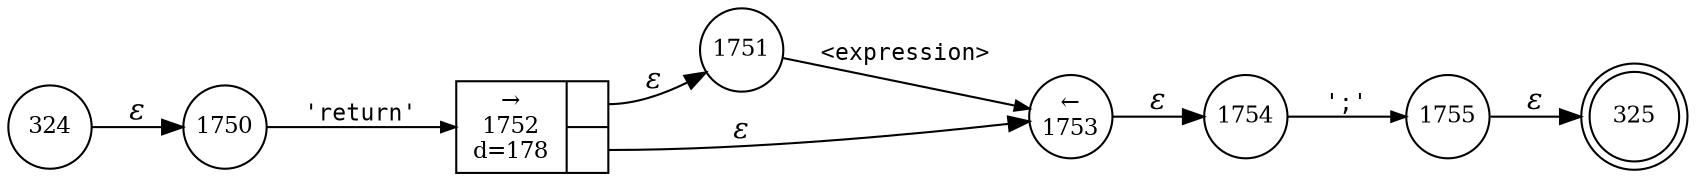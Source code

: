 digraph ATN {
rankdir=LR;
s325[fontsize=11, label="325", shape=doublecircle, fixedsize=true, width=.6];
s324[fontsize=11,label="324", shape=circle, fixedsize=true, width=.55, peripheries=1];
s1750[fontsize=11,label="1750", shape=circle, fixedsize=true, width=.55, peripheries=1];
s1751[fontsize=11,label="1751", shape=circle, fixedsize=true, width=.55, peripheries=1];
s1752[fontsize=11,label="{&rarr;\n1752\nd=178|{<p0>|<p1>}}", shape=record, fixedsize=false, peripheries=1];
s1753[fontsize=11,label="&larr;\n1753", shape=circle, fixedsize=true, width=.55, peripheries=1];
s1754[fontsize=11,label="1754", shape=circle, fixedsize=true, width=.55, peripheries=1];
s1755[fontsize=11,label="1755", shape=circle, fixedsize=true, width=.55, peripheries=1];
s324 -> s1750 [fontname="Times-Italic", label="&epsilon;"];
s1750 -> s1752 [fontsize=11, fontname="Courier", arrowsize=.7, label = "'return'", arrowhead = normal];
s1752:p0 -> s1751 [fontname="Times-Italic", label="&epsilon;"];
s1752:p1 -> s1753 [fontname="Times-Italic", label="&epsilon;"];
s1751 -> s1753 [fontsize=11, fontname="Courier", arrowsize=.7, label = "<expression>", arrowhead = normal];
s1753 -> s1754 [fontname="Times-Italic", label="&epsilon;"];
s1754 -> s1755 [fontsize=11, fontname="Courier", arrowsize=.7, label = "';'", arrowhead = normal];
s1755 -> s325 [fontname="Times-Italic", label="&epsilon;"];
}